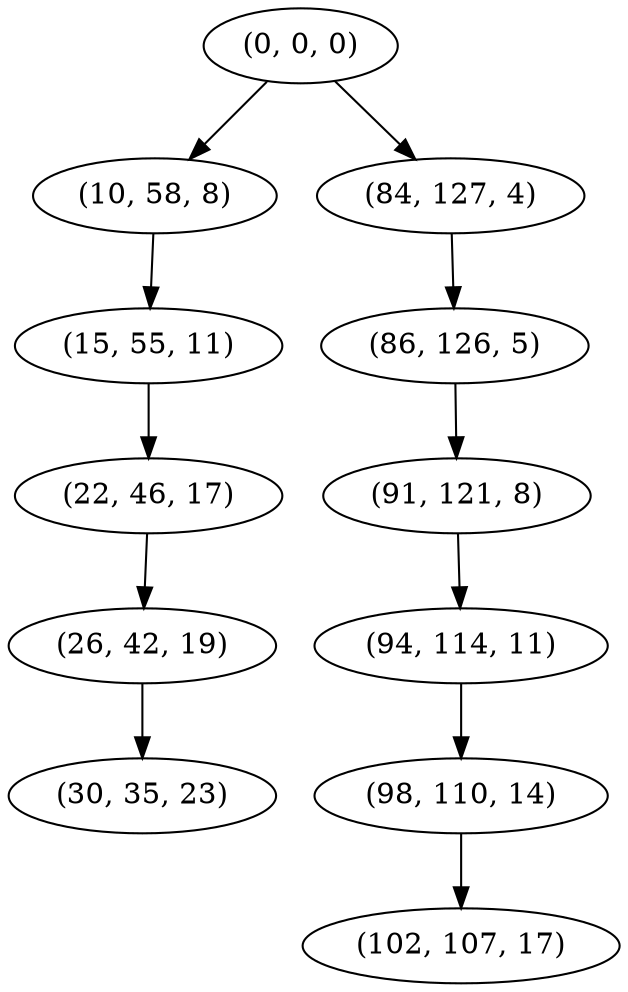 digraph tree {
    "(0, 0, 0)";
    "(10, 58, 8)";
    "(15, 55, 11)";
    "(22, 46, 17)";
    "(26, 42, 19)";
    "(30, 35, 23)";
    "(84, 127, 4)";
    "(86, 126, 5)";
    "(91, 121, 8)";
    "(94, 114, 11)";
    "(98, 110, 14)";
    "(102, 107, 17)";
    "(0, 0, 0)" -> "(10, 58, 8)";
    "(0, 0, 0)" -> "(84, 127, 4)";
    "(10, 58, 8)" -> "(15, 55, 11)";
    "(15, 55, 11)" -> "(22, 46, 17)";
    "(22, 46, 17)" -> "(26, 42, 19)";
    "(26, 42, 19)" -> "(30, 35, 23)";
    "(84, 127, 4)" -> "(86, 126, 5)";
    "(86, 126, 5)" -> "(91, 121, 8)";
    "(91, 121, 8)" -> "(94, 114, 11)";
    "(94, 114, 11)" -> "(98, 110, 14)";
    "(98, 110, 14)" -> "(102, 107, 17)";
}
